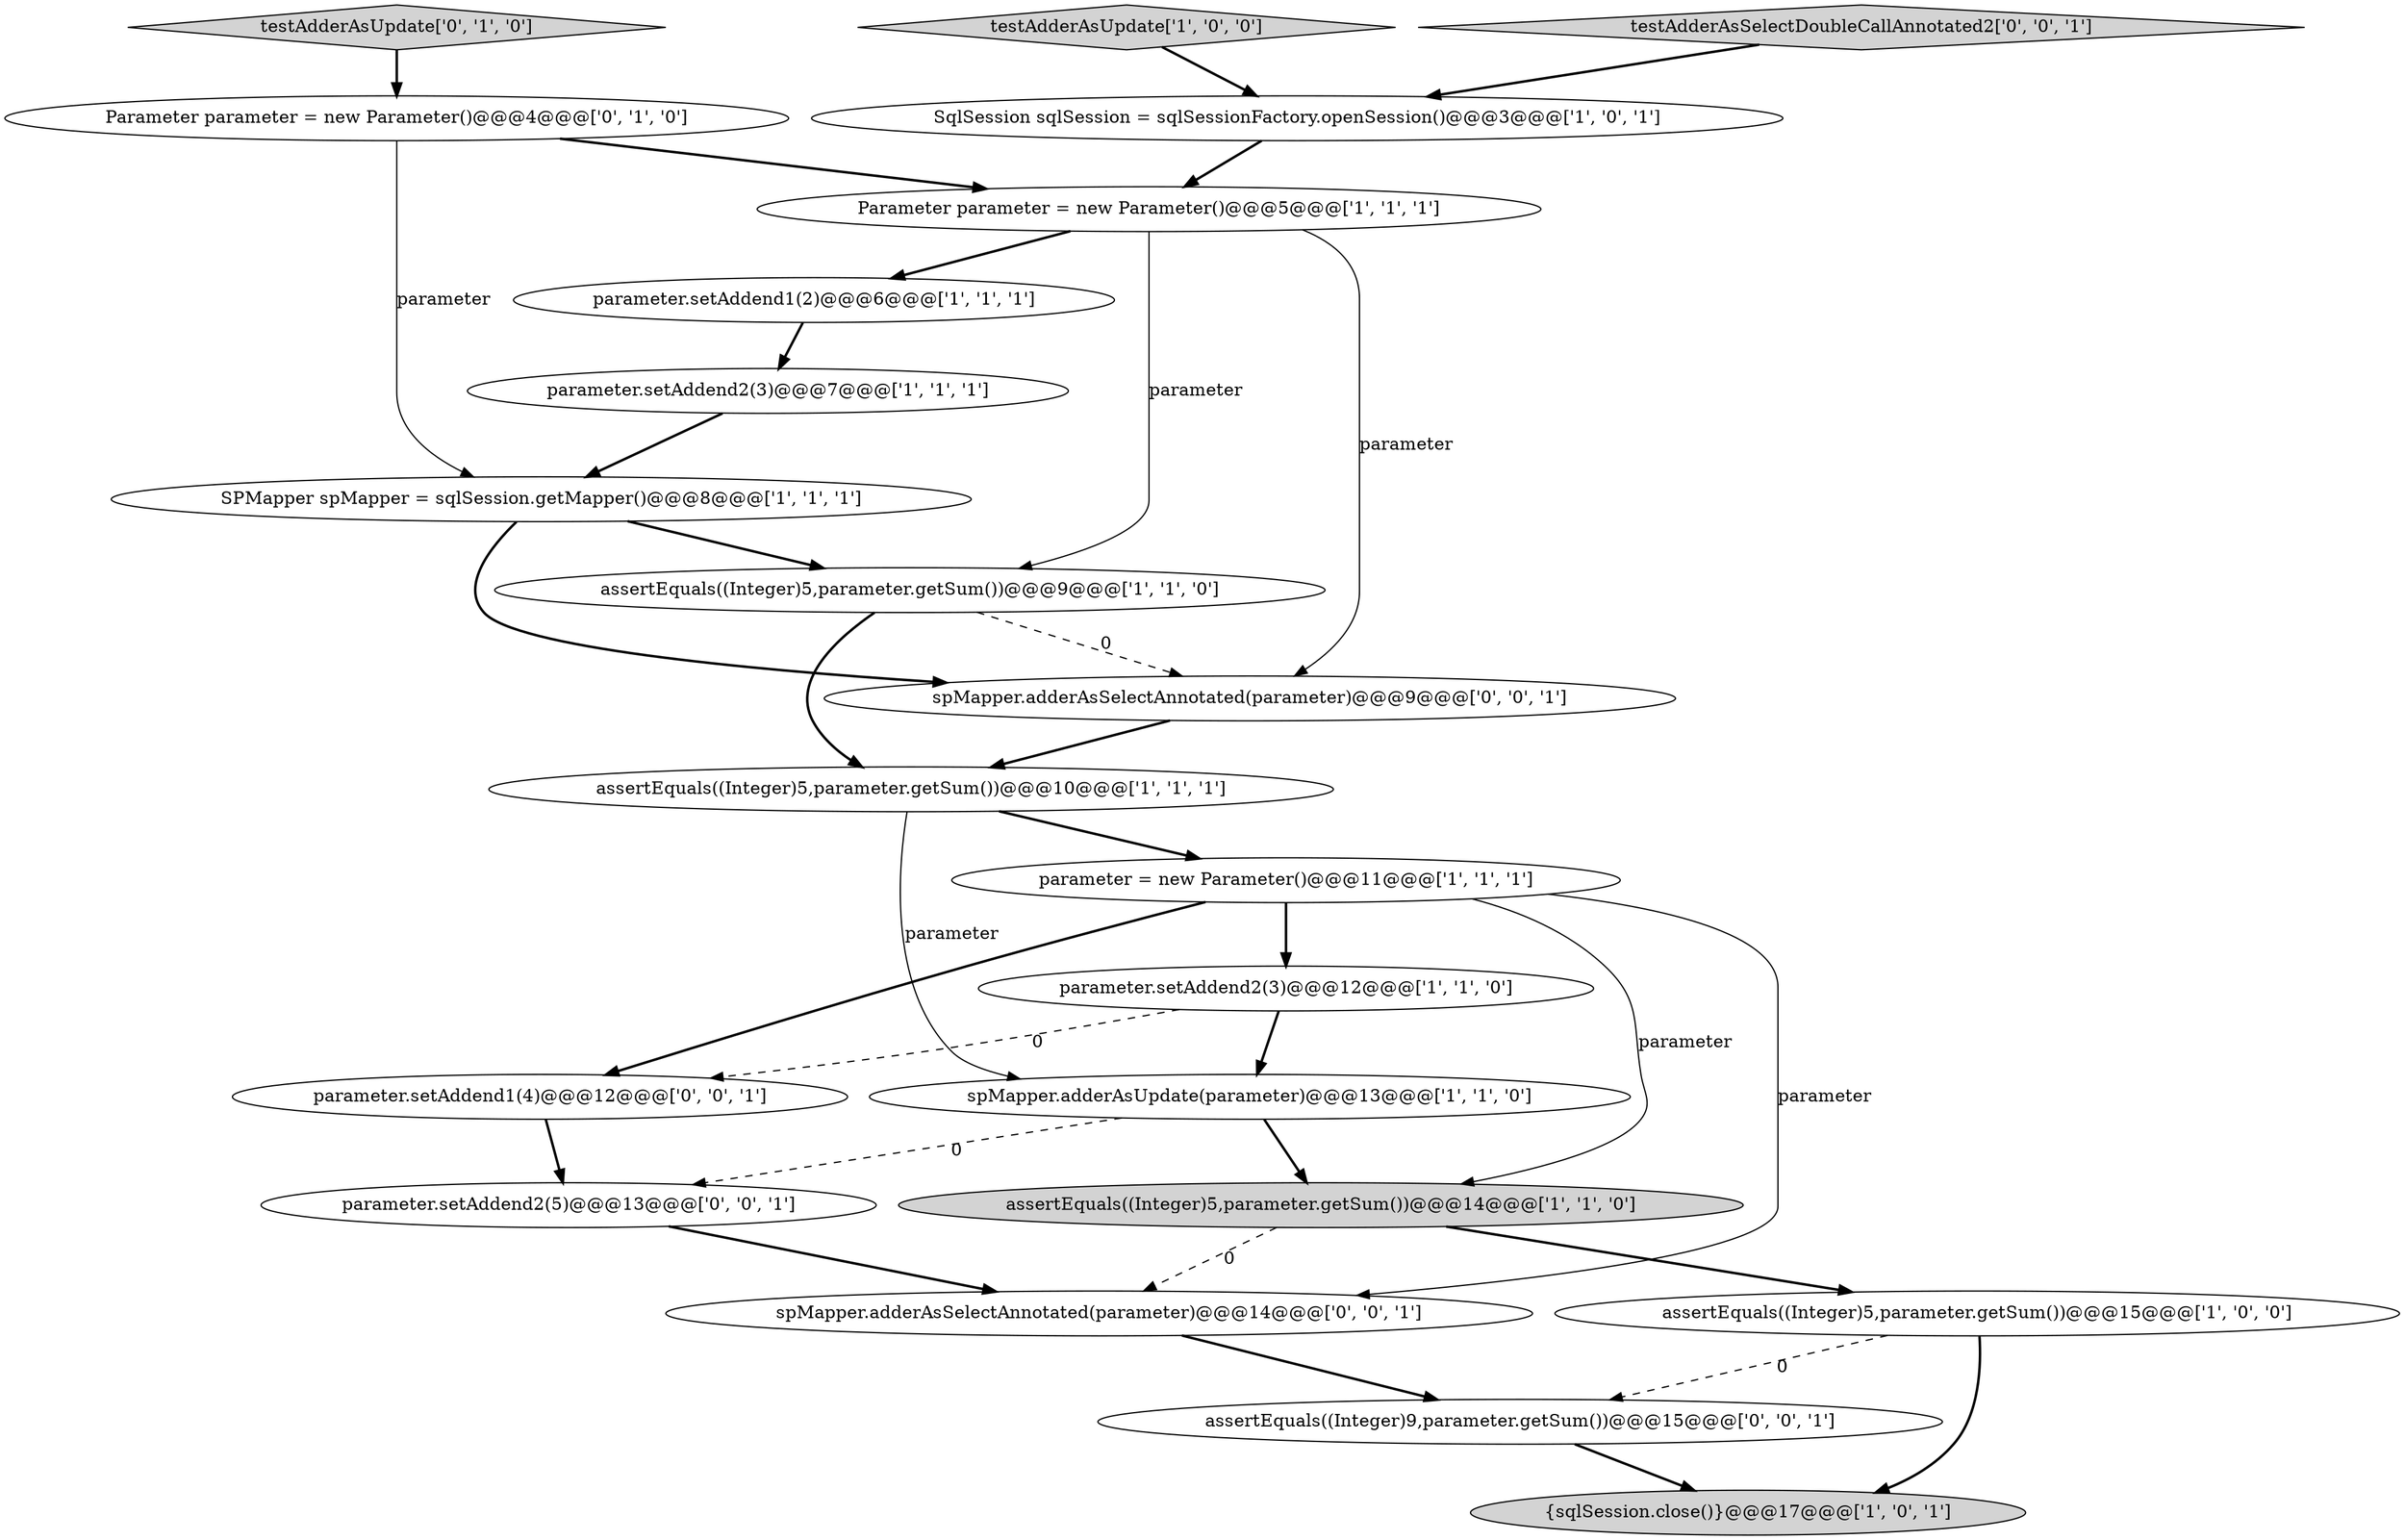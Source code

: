 digraph {
10 [style = filled, label = "assertEquals((Integer)5,parameter.getSum())@@@10@@@['1', '1', '1']", fillcolor = white, shape = ellipse image = "AAA0AAABBB1BBB"];
14 [style = filled, label = "Parameter parameter = new Parameter()@@@4@@@['0', '1', '0']", fillcolor = white, shape = ellipse image = "AAA0AAABBB2BBB"];
2 [style = filled, label = "parameter.setAddend2(3)@@@7@@@['1', '1', '1']", fillcolor = white, shape = ellipse image = "AAA0AAABBB1BBB"];
1 [style = filled, label = "parameter.setAddend1(2)@@@6@@@['1', '1', '1']", fillcolor = white, shape = ellipse image = "AAA0AAABBB1BBB"];
3 [style = filled, label = "SPMapper spMapper = sqlSession.getMapper()@@@8@@@['1', '1', '1']", fillcolor = white, shape = ellipse image = "AAA0AAABBB1BBB"];
11 [style = filled, label = "assertEquals((Integer)5,parameter.getSum())@@@14@@@['1', '1', '0']", fillcolor = lightgray, shape = ellipse image = "AAA0AAABBB1BBB"];
7 [style = filled, label = "SqlSession sqlSession = sqlSessionFactory.openSession()@@@3@@@['1', '0', '1']", fillcolor = white, shape = ellipse image = "AAA0AAABBB1BBB"];
5 [style = filled, label = "parameter = new Parameter()@@@11@@@['1', '1', '1']", fillcolor = white, shape = ellipse image = "AAA0AAABBB1BBB"];
12 [style = filled, label = "Parameter parameter = new Parameter()@@@5@@@['1', '1', '1']", fillcolor = white, shape = ellipse image = "AAA0AAABBB1BBB"];
20 [style = filled, label = "parameter.setAddend2(5)@@@13@@@['0', '0', '1']", fillcolor = white, shape = ellipse image = "AAA0AAABBB3BBB"];
16 [style = filled, label = "spMapper.adderAsSelectAnnotated(parameter)@@@9@@@['0', '0', '1']", fillcolor = white, shape = ellipse image = "AAA0AAABBB3BBB"];
15 [style = filled, label = "testAdderAsUpdate['0', '1', '0']", fillcolor = lightgray, shape = diamond image = "AAA0AAABBB2BBB"];
8 [style = filled, label = "parameter.setAddend2(3)@@@12@@@['1', '1', '0']", fillcolor = white, shape = ellipse image = "AAA0AAABBB1BBB"];
18 [style = filled, label = "spMapper.adderAsSelectAnnotated(parameter)@@@14@@@['0', '0', '1']", fillcolor = white, shape = ellipse image = "AAA0AAABBB3BBB"];
0 [style = filled, label = "spMapper.adderAsUpdate(parameter)@@@13@@@['1', '1', '0']", fillcolor = white, shape = ellipse image = "AAA0AAABBB1BBB"];
4 [style = filled, label = "testAdderAsUpdate['1', '0', '0']", fillcolor = lightgray, shape = diamond image = "AAA0AAABBB1BBB"];
6 [style = filled, label = "{sqlSession.close()}@@@17@@@['1', '0', '1']", fillcolor = lightgray, shape = ellipse image = "AAA0AAABBB1BBB"];
19 [style = filled, label = "assertEquals((Integer)9,parameter.getSum())@@@15@@@['0', '0', '1']", fillcolor = white, shape = ellipse image = "AAA0AAABBB3BBB"];
17 [style = filled, label = "parameter.setAddend1(4)@@@12@@@['0', '0', '1']", fillcolor = white, shape = ellipse image = "AAA0AAABBB3BBB"];
21 [style = filled, label = "testAdderAsSelectDoubleCallAnnotated2['0', '0', '1']", fillcolor = lightgray, shape = diamond image = "AAA0AAABBB3BBB"];
13 [style = filled, label = "assertEquals((Integer)5,parameter.getSum())@@@9@@@['1', '1', '0']", fillcolor = white, shape = ellipse image = "AAA0AAABBB1BBB"];
9 [style = filled, label = "assertEquals((Integer)5,parameter.getSum())@@@15@@@['1', '0', '0']", fillcolor = white, shape = ellipse image = "AAA0AAABBB1BBB"];
13->10 [style = bold, label=""];
5->8 [style = bold, label=""];
10->0 [style = solid, label="parameter"];
15->14 [style = bold, label=""];
12->16 [style = solid, label="parameter"];
7->12 [style = bold, label=""];
16->10 [style = bold, label=""];
2->3 [style = bold, label=""];
5->11 [style = solid, label="parameter"];
18->19 [style = bold, label=""];
0->11 [style = bold, label=""];
3->16 [style = bold, label=""];
11->9 [style = bold, label=""];
12->1 [style = bold, label=""];
5->17 [style = bold, label=""];
19->6 [style = bold, label=""];
0->20 [style = dashed, label="0"];
4->7 [style = bold, label=""];
9->6 [style = bold, label=""];
8->0 [style = bold, label=""];
20->18 [style = bold, label=""];
9->19 [style = dashed, label="0"];
10->5 [style = bold, label=""];
12->13 [style = solid, label="parameter"];
5->18 [style = solid, label="parameter"];
11->18 [style = dashed, label="0"];
14->12 [style = bold, label=""];
13->16 [style = dashed, label="0"];
3->13 [style = bold, label=""];
21->7 [style = bold, label=""];
8->17 [style = dashed, label="0"];
1->2 [style = bold, label=""];
14->3 [style = solid, label="parameter"];
17->20 [style = bold, label=""];
}
